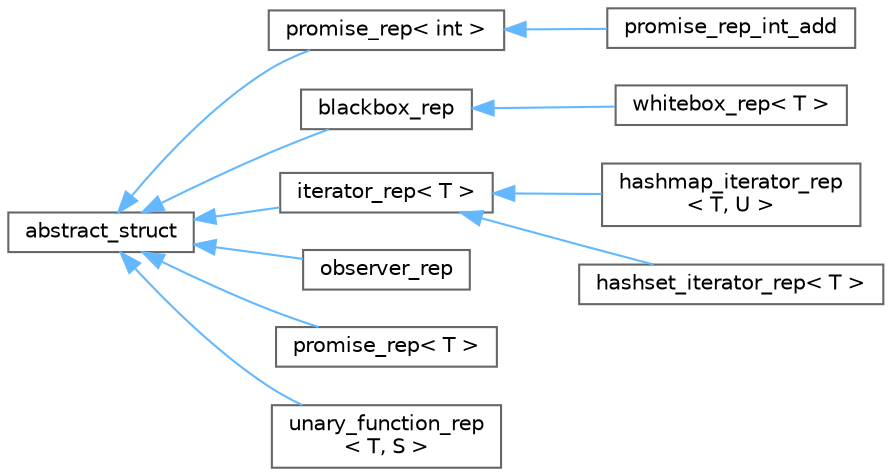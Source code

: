 digraph "Graphical Class Hierarchy"
{
 // LATEX_PDF_SIZE
  bgcolor="transparent";
  edge [fontname=Helvetica,fontsize=10,labelfontname=Helvetica,labelfontsize=10];
  node [fontname=Helvetica,fontsize=10,shape=box,height=0.2,width=0.4];
  rankdir="LR";
  Node0 [id="Node000000",label="abstract_struct",height=0.2,width=0.4,color="grey40", fillcolor="white", style="filled",URL="$structabstract__struct.html",tooltip="Structure representing an abstract object with a reference count."];
  Node0 -> Node1 [id="edge1_Node000000_Node000001",dir="back",color="steelblue1",style="solid",tooltip=" "];
  Node1 [id="Node000001",label="promise_rep\< int \>",height=0.2,width=0.4,color="grey40", fillcolor="white", style="filled",URL="$classpromise__rep.html",tooltip=" "];
  Node1 -> Node2 [id="edge2_Node000001_Node000002",dir="back",color="steelblue1",style="solid",tooltip=" "];
  Node2 [id="Node000002",label="promise_rep_int_add",height=0.2,width=0.4,color="grey40", fillcolor="white", style="filled",URL="$classpromise__rep__int__add.html",tooltip=" "];
  Node0 -> Node3 [id="edge3_Node000000_Node000003",dir="back",color="steelblue1",style="solid",tooltip=" "];
  Node3 [id="Node000003",label="blackbox_rep",height=0.2,width=0.4,color="grey40", fillcolor="white", style="filled",URL="$classblackbox__rep.html",tooltip="A template class representing an opaque pointer."];
  Node3 -> Node4 [id="edge4_Node000003_Node000004",dir="back",color="steelblue1",style="solid",tooltip=" "];
  Node4 [id="Node000004",label="whitebox_rep\< T \>",height=0.2,width=0.4,color="grey40", fillcolor="white", style="filled",URL="$classwhitebox__rep.html",tooltip=" "];
  Node0 -> Node5 [id="edge5_Node000000_Node000005",dir="back",color="steelblue1",style="solid",tooltip=" "];
  Node5 [id="Node000005",label="iterator_rep\< T \>",height=0.2,width=0.4,color="grey40", fillcolor="white", style="filled",URL="$classiterator__rep.html",tooltip="An abstract base class for iterator implementation."];
  Node5 -> Node6 [id="edge6_Node000005_Node000006",dir="back",color="steelblue1",style="solid",tooltip=" "];
  Node6 [id="Node000006",label="hashmap_iterator_rep\l\< T, U \>",height=0.2,width=0.4,color="grey40", fillcolor="white", style="filled",URL="$classhashmap__iterator__rep.html",tooltip=" "];
  Node5 -> Node7 [id="edge7_Node000005_Node000007",dir="back",color="steelblue1",style="solid",tooltip=" "];
  Node7 [id="Node000007",label="hashset_iterator_rep\< T \>",height=0.2,width=0.4,color="grey40", fillcolor="white", style="filled",URL="$classhashset__iterator__rep.html",tooltip=" "];
  Node0 -> Node8 [id="edge8_Node000000_Node000008",dir="back",color="steelblue1",style="solid",tooltip=" "];
  Node8 [id="Node000008",label="observer_rep",height=0.2,width=0.4,color="grey40", fillcolor="white", style="filled",URL="$classobserver__rep.html",tooltip=" "];
  Node0 -> Node9 [id="edge9_Node000000_Node000009",dir="back",color="steelblue1",style="solid",tooltip=" "];
  Node9 [id="Node000009",label="promise_rep\< T \>",height=0.2,width=0.4,color="grey40", fillcolor="white", style="filled",URL="$classpromise__rep.html",tooltip=" "];
  Node0 -> Node10 [id="edge10_Node000000_Node000010",dir="back",color="steelblue1",style="solid",tooltip=" "];
  Node10 [id="Node000010",label="unary_function_rep\l\< T, S \>",height=0.2,width=0.4,color="grey40", fillcolor="white", style="filled",URL="$classunary__function__rep.html",tooltip=" "];
}

